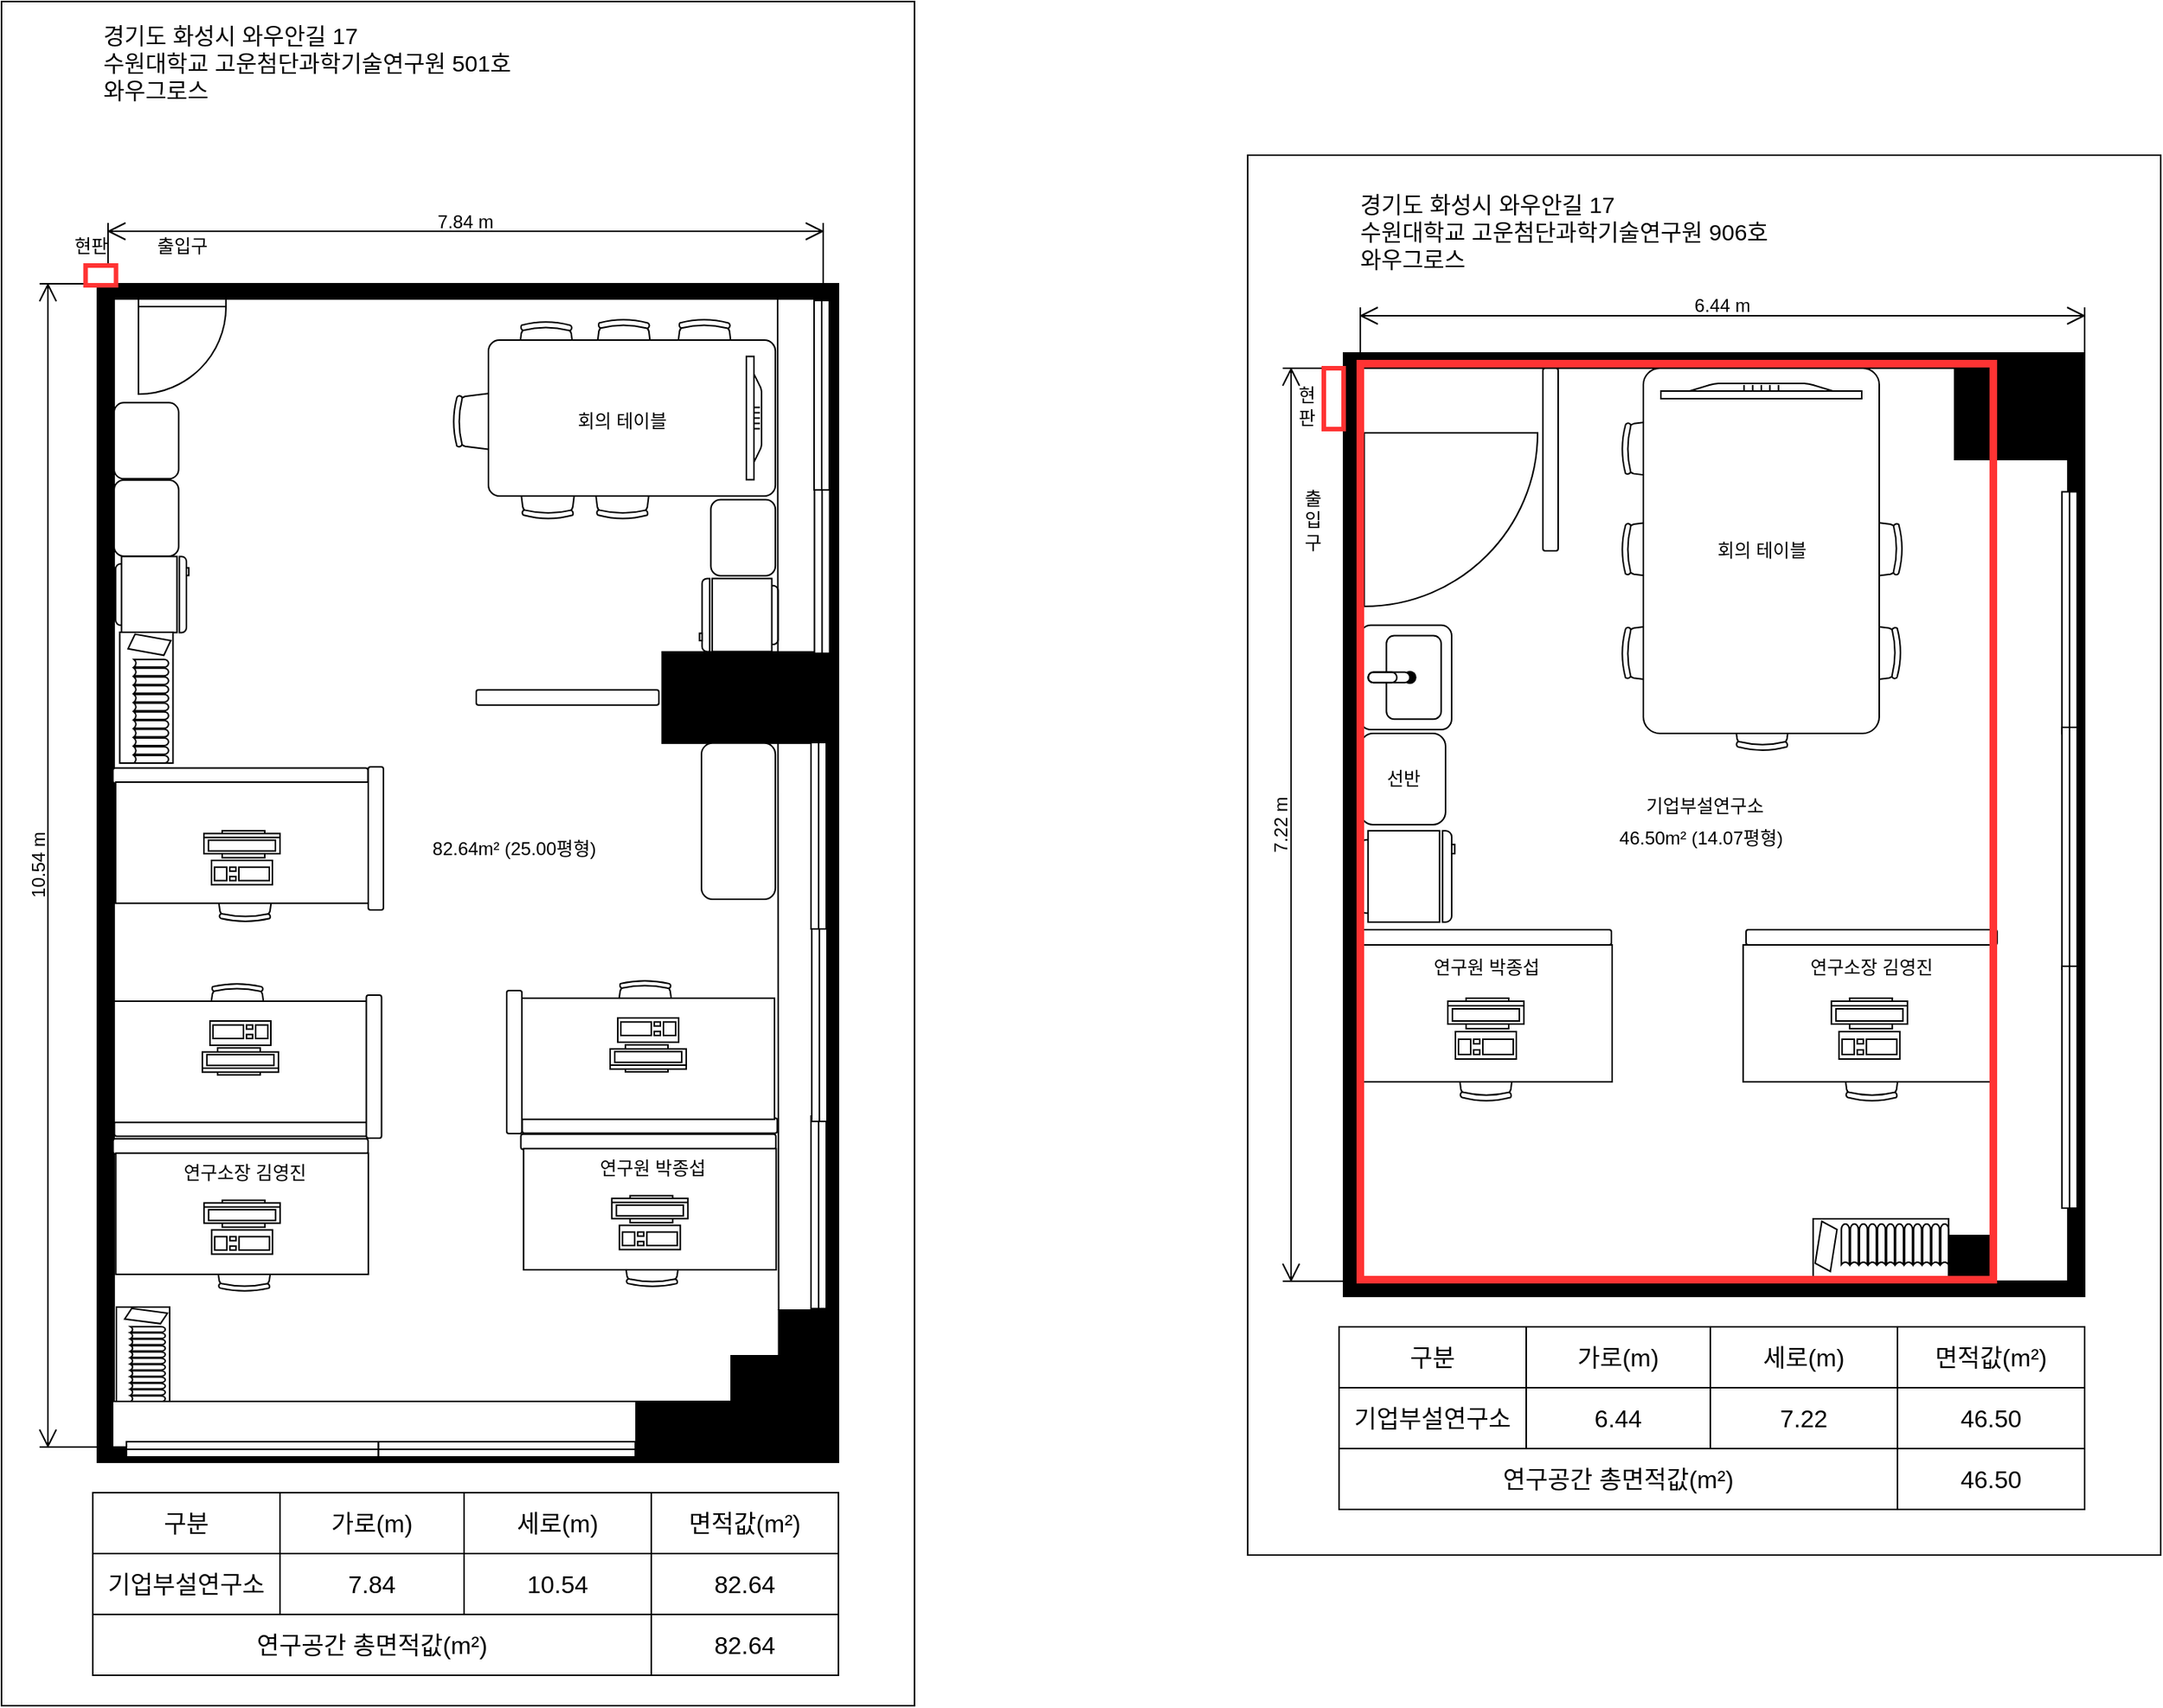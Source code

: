 <mxfile version="27.0.6">
  <diagram name="페이지-1" id="4BUIDIx8d9sEfzmnJ7_j">
    <mxGraphModel dx="2951" dy="1576" grid="1" gridSize="10" guides="1" tooltips="1" connect="1" arrows="1" fold="1" page="1" pageScale="1" pageWidth="827" pageHeight="1169" math="0" shadow="0">
      <root>
        <mxCell id="0" />
        <mxCell id="1" parent="0" />
        <mxCell id="GokVtEVXc2Kow6-o6ZsD-1" value="" style="rounded=0;whiteSpace=wrap;html=1;" parent="1" vertex="1">
          <mxGeometry x="112" y="24" width="600" height="1120" as="geometry" />
        </mxCell>
        <mxCell id="GokVtEVXc2Kow6-o6ZsD-2" value="" style="rounded=0;whiteSpace=wrap;html=1;imageWidth=24;imageHeight=465;" parent="1" vertex="1">
          <mxGeometry x="186" y="219.5" width="465" height="724.5" as="geometry" />
        </mxCell>
        <mxCell id="GokVtEVXc2Kow6-o6ZsD-3" value="" style="rounded=0;whiteSpace=wrap;html=1;labelBackgroundColor=#000000;fillColor=#000000;" parent="1" vertex="1">
          <mxGeometry x="546.17" y="451.43" width="105.83" height="60" as="geometry" />
        </mxCell>
        <mxCell id="GokVtEVXc2Kow6-o6ZsD-4" value="" style="rounded=0;whiteSpace=wrap;html=1;labelBackgroundColor=#000000;fillColor=#000000;" parent="1" vertex="1">
          <mxGeometry x="621" y="944" width="31" height="30" as="geometry" />
        </mxCell>
        <mxCell id="GokVtEVXc2Kow6-o6ZsD-5" value="" style="endArrow=none;html=1;rounded=0;entryX=0.918;entryY=0.006;entryDx=0;entryDy=0;exitX=0;exitY=0;exitDx=0;exitDy=0;entryPerimeter=0;" parent="1" source="GokVtEVXc2Kow6-o6ZsD-79" target="GokVtEVXc2Kow6-o6ZsD-11" edge="1">
          <mxGeometry width="50" height="50" relative="1" as="geometry">
            <mxPoint x="622" y="972.21" as="sourcePoint" />
            <mxPoint x="622" y="372.21" as="targetPoint" />
            <Array as="points">
              <mxPoint x="622.4" y="672.21" />
            </Array>
          </mxGeometry>
        </mxCell>
        <mxCell id="GokVtEVXc2Kow6-o6ZsD-6" value="" style="rounded=1;whiteSpace=wrap;html=1;" parent="1" vertex="1">
          <mxGeometry x="578.17" y="351.35" width="42.4" height="50" as="geometry" />
        </mxCell>
        <mxCell id="GokVtEVXc2Kow6-o6ZsD-7" value="" style="rounded=1;whiteSpace=wrap;html=1;rotation=90;" parent="1" vertex="1">
          <mxGeometry x="479" y="421.43" width="10" height="120" as="geometry" />
        </mxCell>
        <mxCell id="GokVtEVXc2Kow6-o6ZsD-8" value="&lt;div style=&quot;text-align: center;&quot;&gt;&lt;span style=&quot;background-color: transparent; color: light-dark(rgb(0, 0, 0), rgb(255, 255, 255)); text-align: start;&quot;&gt;&lt;font style=&quot;color: rgb(0, 0, 0);&quot;&gt;82.64&lt;font face=&quot;Arial, sans-serif&quot;&gt;m²&lt;/font&gt;&lt;/font&gt;&lt;/span&gt;&lt;span style=&quot;background-color: transparent; color: light-dark(rgb(0, 0, 0), rgb(255, 255, 255));&quot;&gt;&amp;nbsp;(25.00평형)&lt;/span&gt;&lt;/div&gt;" style="text;html=1;align=center;verticalAlign=middle;whiteSpace=wrap;rounded=0;" parent="1" vertex="1">
          <mxGeometry x="389" y="563.86" width="120" height="35" as="geometry" />
        </mxCell>
        <mxCell id="GokVtEVXc2Kow6-o6ZsD-9" value="경기도 화성시 와우안길 17&lt;div&gt;수원대학교 고운첨단과학기술연구원 501&lt;span style=&quot;background-color: transparent; color: light-dark(rgb(0, 0, 0), rgb(255, 255, 255));&quot;&gt;호&lt;/span&gt;&lt;/div&gt;&lt;div&gt;와우그로스&lt;/div&gt;" style="text;html=1;align=left;verticalAlign=middle;whiteSpace=wrap;rounded=0;fontSize=15;" parent="1" vertex="1">
          <mxGeometry x="177" y="34" width="470" height="60" as="geometry" />
        </mxCell>
        <mxCell id="GokVtEVXc2Kow6-o6ZsD-10" value="" style="verticalLabelPosition=bottom;html=1;verticalAlign=top;align=center;shape=mxgraph.floorplan.doorRight;aspect=fixed;rotation=0;flipH=1;" parent="1" vertex="1">
          <mxGeometry x="202" y="219.5" width="57.53" height="61.13" as="geometry" />
        </mxCell>
        <mxCell id="GokVtEVXc2Kow6-o6ZsD-11" value="" style="verticalLabelPosition=bottom;html=1;verticalAlign=top;align=center;shape=mxgraph.floorplan.room;fillColor=strokeColor;" parent="1" vertex="1">
          <mxGeometry x="175" y="209.5" width="487" height="774.5" as="geometry" />
        </mxCell>
        <mxCell id="GokVtEVXc2Kow6-o6ZsD-12" value="" style="verticalLabelPosition=bottom;html=1;verticalAlign=top;align=center;shape=mxgraph.floorplan.refrigerator;rotation=-90;" parent="1" vertex="1">
          <mxGeometry x="186" y="389.64" width="50" height="48.13" as="geometry" />
        </mxCell>
        <mxCell id="GokVtEVXc2Kow6-o6ZsD-13" value="10.54 m" style="shape=dimension;direction=south;whiteSpace=wrap;html=1;align=center;points=[];verticalAlign=top;labelBackgroundColor=none;horizontal=0;spacingTop=-15;" parent="1" vertex="1">
          <mxGeometry x="137" y="209.5" width="40" height="764.5" as="geometry" />
        </mxCell>
        <mxCell id="GokVtEVXc2Kow6-o6ZsD-14" value="7.84 m" style="shape=dimension;direction=west;whiteSpace=wrap;html=1;align=center;points=[];verticalAlign=top;spacingTop=-15;labelBackgroundColor=none;" parent="1" vertex="1">
          <mxGeometry x="182" y="169.5" width="470" height="40" as="geometry" />
        </mxCell>
        <mxCell id="GokVtEVXc2Kow6-o6ZsD-15" value="" style="verticalLabelPosition=bottom;html=1;verticalAlign=top;align=center;shape=mxgraph.floorplan.window;rotation=-180;" parent="1" vertex="1">
          <mxGeometry x="194.11" y="963" width="165.63" height="25" as="geometry" />
        </mxCell>
        <mxCell id="GokVtEVXc2Kow6-o6ZsD-16" value="" style="rounded=0;whiteSpace=wrap;html=1;strokeColor=#FF3333;strokeWidth=3;rotation=90;" parent="1" vertex="1">
          <mxGeometry x="170.75" y="194" width="13" height="20" as="geometry" />
        </mxCell>
        <mxCell id="GokVtEVXc2Kow6-o6ZsD-17" value="현&lt;span style=&quot;background-color: transparent; color: light-dark(rgb(0, 0, 0), rgb(255, 255, 255));&quot;&gt;판&lt;/span&gt;" style="text;html=1;align=center;verticalAlign=middle;whiteSpace=wrap;rounded=0;" parent="1" vertex="1">
          <mxGeometry x="148.5" y="169.5" width="43.5" height="30" as="geometry" />
        </mxCell>
        <mxCell id="GokVtEVXc2Kow6-o6ZsD-18" value="출&lt;span style=&quot;background-color: transparent; color: light-dark(rgb(0, 0, 0), rgb(255, 255, 255));&quot;&gt;입&lt;/span&gt;&lt;span style=&quot;background-color: transparent; color: light-dark(rgb(0, 0, 0), rgb(255, 255, 255));&quot;&gt;구&lt;/span&gt;" style="text;html=1;align=center;verticalAlign=middle;whiteSpace=wrap;rounded=0;" parent="1" vertex="1">
          <mxGeometry x="205.76" y="169.5" width="50" height="30" as="geometry" />
        </mxCell>
        <mxCell id="GokVtEVXc2Kow6-o6ZsD-19" value="" style="shape=table;startSize=0;container=1;collapsible=0;childLayout=tableLayout;fontSize=16;" parent="1" vertex="1">
          <mxGeometry x="172" y="1004" width="490" height="120" as="geometry" />
        </mxCell>
        <mxCell id="GokVtEVXc2Kow6-o6ZsD-20" value="" style="shape=tableRow;horizontal=0;startSize=0;swimlaneHead=0;swimlaneBody=0;strokeColor=inherit;top=0;left=0;bottom=0;right=0;collapsible=0;dropTarget=0;fillColor=none;points=[[0,0.5],[1,0.5]];portConstraint=eastwest;fontSize=16;" parent="GokVtEVXc2Kow6-o6ZsD-19" vertex="1">
          <mxGeometry width="490" height="40" as="geometry" />
        </mxCell>
        <mxCell id="GokVtEVXc2Kow6-o6ZsD-21" value="구분" style="shape=partialRectangle;html=1;whiteSpace=wrap;connectable=0;strokeColor=inherit;overflow=hidden;fillColor=none;top=0;left=0;bottom=0;right=0;pointerEvents=1;fontSize=16;" parent="GokVtEVXc2Kow6-o6ZsD-20" vertex="1">
          <mxGeometry width="123" height="40" as="geometry">
            <mxRectangle width="123" height="40" as="alternateBounds" />
          </mxGeometry>
        </mxCell>
        <mxCell id="GokVtEVXc2Kow6-o6ZsD-22" value="가로(m)" style="shape=partialRectangle;html=1;whiteSpace=wrap;connectable=0;strokeColor=inherit;overflow=hidden;fillColor=none;top=0;left=0;bottom=0;right=0;pointerEvents=1;fontSize=16;" parent="GokVtEVXc2Kow6-o6ZsD-20" vertex="1">
          <mxGeometry x="123" width="121" height="40" as="geometry">
            <mxRectangle width="121" height="40" as="alternateBounds" />
          </mxGeometry>
        </mxCell>
        <mxCell id="GokVtEVXc2Kow6-o6ZsD-23" value="세로(m)" style="shape=partialRectangle;html=1;whiteSpace=wrap;connectable=0;strokeColor=inherit;overflow=hidden;fillColor=none;top=0;left=0;bottom=0;right=0;pointerEvents=1;fontSize=16;" parent="GokVtEVXc2Kow6-o6ZsD-20" vertex="1">
          <mxGeometry x="244" width="123" height="40" as="geometry">
            <mxRectangle width="123" height="40" as="alternateBounds" />
          </mxGeometry>
        </mxCell>
        <mxCell id="GokVtEVXc2Kow6-o6ZsD-24" value="면적값(&lt;span style=&quot;font-family: Arial, sans-serif; text-align: start;&quot;&gt;m²)&lt;/span&gt;" style="shape=partialRectangle;html=1;whiteSpace=wrap;connectable=0;strokeColor=inherit;overflow=hidden;fillColor=none;top=0;left=0;bottom=0;right=0;pointerEvents=1;fontSize=16;" parent="GokVtEVXc2Kow6-o6ZsD-20" vertex="1">
          <mxGeometry x="367" width="123" height="40" as="geometry">
            <mxRectangle width="123" height="40" as="alternateBounds" />
          </mxGeometry>
        </mxCell>
        <mxCell id="GokVtEVXc2Kow6-o6ZsD-25" value="" style="shape=tableRow;horizontal=0;startSize=0;swimlaneHead=0;swimlaneBody=0;strokeColor=inherit;top=0;left=0;bottom=0;right=0;collapsible=0;dropTarget=0;fillColor=none;points=[[0,0.5],[1,0.5]];portConstraint=eastwest;fontSize=16;" parent="GokVtEVXc2Kow6-o6ZsD-19" vertex="1">
          <mxGeometry y="40" width="490" height="40" as="geometry" />
        </mxCell>
        <mxCell id="GokVtEVXc2Kow6-o6ZsD-26" value="기업부설연구소" style="shape=partialRectangle;html=1;whiteSpace=wrap;connectable=0;strokeColor=inherit;overflow=hidden;fillColor=none;top=0;left=0;bottom=0;right=0;pointerEvents=1;fontSize=16;" parent="GokVtEVXc2Kow6-o6ZsD-25" vertex="1">
          <mxGeometry width="123" height="40" as="geometry">
            <mxRectangle width="123" height="40" as="alternateBounds" />
          </mxGeometry>
        </mxCell>
        <mxCell id="GokVtEVXc2Kow6-o6ZsD-27" value="7.84" style="shape=partialRectangle;html=1;whiteSpace=wrap;connectable=0;strokeColor=inherit;overflow=hidden;fillColor=none;top=0;left=0;bottom=0;right=0;pointerEvents=1;fontSize=16;" parent="GokVtEVXc2Kow6-o6ZsD-25" vertex="1">
          <mxGeometry x="123" width="121" height="40" as="geometry">
            <mxRectangle width="121" height="40" as="alternateBounds" />
          </mxGeometry>
        </mxCell>
        <mxCell id="GokVtEVXc2Kow6-o6ZsD-28" value="10.54" style="shape=partialRectangle;html=1;whiteSpace=wrap;connectable=0;strokeColor=inherit;overflow=hidden;fillColor=none;top=0;left=0;bottom=0;right=0;pointerEvents=1;fontSize=16;" parent="GokVtEVXc2Kow6-o6ZsD-25" vertex="1">
          <mxGeometry x="244" width="123" height="40" as="geometry">
            <mxRectangle width="123" height="40" as="alternateBounds" />
          </mxGeometry>
        </mxCell>
        <mxCell id="GokVtEVXc2Kow6-o6ZsD-29" value="82.64" style="shape=partialRectangle;html=1;whiteSpace=wrap;connectable=0;strokeColor=inherit;overflow=hidden;fillColor=none;top=0;left=0;bottom=0;right=0;pointerEvents=1;fontSize=16;" parent="GokVtEVXc2Kow6-o6ZsD-25" vertex="1">
          <mxGeometry x="367" width="123" height="40" as="geometry">
            <mxRectangle width="123" height="40" as="alternateBounds" />
          </mxGeometry>
        </mxCell>
        <mxCell id="GokVtEVXc2Kow6-o6ZsD-30" value="" style="shape=tableRow;horizontal=0;startSize=0;swimlaneHead=0;swimlaneBody=0;strokeColor=inherit;top=0;left=0;bottom=0;right=0;collapsible=0;dropTarget=0;fillColor=none;points=[[0,0.5],[1,0.5]];portConstraint=eastwest;fontSize=16;" parent="GokVtEVXc2Kow6-o6ZsD-19" vertex="1">
          <mxGeometry y="80" width="490" height="40" as="geometry" />
        </mxCell>
        <mxCell id="GokVtEVXc2Kow6-o6ZsD-31" value="&lt;font&gt;연구공간 총면적값(&lt;span style=&quot;font-family: Arial, sans-serif; text-align: start;&quot;&gt;m²)&lt;/span&gt;&lt;/font&gt;" style="shape=partialRectangle;html=1;whiteSpace=wrap;connectable=0;strokeColor=inherit;overflow=hidden;fillColor=none;top=0;left=0;bottom=0;right=0;pointerEvents=1;fontSize=16;rowspan=1;colspan=3;" parent="GokVtEVXc2Kow6-o6ZsD-30" vertex="1">
          <mxGeometry width="367" height="40" as="geometry">
            <mxRectangle width="123" height="40" as="alternateBounds" />
          </mxGeometry>
        </mxCell>
        <mxCell id="GokVtEVXc2Kow6-o6ZsD-32" value="" style="shape=partialRectangle;html=1;whiteSpace=wrap;connectable=0;strokeColor=inherit;overflow=hidden;fillColor=none;top=0;left=0;bottom=0;right=0;pointerEvents=1;fontSize=16;" parent="GokVtEVXc2Kow6-o6ZsD-30" vertex="1" visible="0">
          <mxGeometry x="123" width="121" height="40" as="geometry">
            <mxRectangle width="121" height="40" as="alternateBounds" />
          </mxGeometry>
        </mxCell>
        <mxCell id="GokVtEVXc2Kow6-o6ZsD-33" value="" style="shape=partialRectangle;html=1;whiteSpace=wrap;connectable=0;strokeColor=inherit;overflow=hidden;fillColor=none;top=0;left=0;bottom=0;right=0;pointerEvents=1;fontSize=16;" parent="GokVtEVXc2Kow6-o6ZsD-30" vertex="1" visible="0">
          <mxGeometry x="244" width="123" height="40" as="geometry">
            <mxRectangle width="123" height="40" as="alternateBounds" />
          </mxGeometry>
        </mxCell>
        <mxCell id="GokVtEVXc2Kow6-o6ZsD-34" value="82.64" style="shape=partialRectangle;html=1;whiteSpace=wrap;connectable=0;strokeColor=inherit;overflow=hidden;fillColor=none;top=0;left=0;bottom=0;right=0;pointerEvents=1;fontSize=16;" parent="GokVtEVXc2Kow6-o6ZsD-30" vertex="1">
          <mxGeometry x="367" width="123" height="40" as="geometry">
            <mxRectangle width="123" height="40" as="alternateBounds" />
          </mxGeometry>
        </mxCell>
        <mxCell id="GokVtEVXc2Kow6-o6ZsD-35" value="" style="group" parent="1" vertex="1" connectable="0">
          <mxGeometry x="187.01" y="772" width="167.75" height="100" as="geometry" />
        </mxCell>
        <mxCell id="GokVtEVXc2Kow6-o6ZsD-36" value="" style="rounded=1;whiteSpace=wrap;html=1;rotation=90;" parent="GokVtEVXc2Kow6-o6ZsD-35" vertex="1">
          <mxGeometry x="77.09" y="-79.37" width="10" height="167.58" as="geometry" />
        </mxCell>
        <mxCell id="GokVtEVXc2Kow6-o6ZsD-37" value="" style="verticalLabelPosition=bottom;html=1;verticalAlign=top;align=center;shape=mxgraph.floorplan.office_chair;shadow=0;rotation=-180;" parent="GokVtEVXc2Kow6-o6ZsD-35" vertex="1">
          <mxGeometry x="64.505" y="61.945" width="40" height="38.055" as="geometry" />
        </mxCell>
        <mxCell id="GokVtEVXc2Kow6-o6ZsD-38" value="" style="shape=rect;shadow=0;html=1;" parent="GokVtEVXc2Kow6-o6ZsD-35" vertex="1">
          <mxGeometry x="0.105" y="8.846" width="166" height="79.65" as="geometry" />
        </mxCell>
        <mxCell id="GokVtEVXc2Kow6-o6ZsD-39" value="" style="verticalLabelPosition=bottom;html=1;verticalAlign=top;align=center;shape=mxgraph.floorplan.workstation;shadow=0;flipV=1;rotation=-180;" parent="GokVtEVXc2Kow6-o6ZsD-35" vertex="1">
          <mxGeometry x="58.105" y="39.82" width="50" height="35.4" as="geometry" />
        </mxCell>
        <mxCell id="GokVtEVXc2Kow6-o6ZsD-40" value="연구소장 김영진" style="text;html=1;align=center;verticalAlign=middle;whiteSpace=wrap;rounded=0;" parent="GokVtEVXc2Kow6-o6ZsD-35" vertex="1">
          <mxGeometry x="39.505" y="8.846" width="90" height="26.55" as="geometry" />
        </mxCell>
        <mxCell id="GokVtEVXc2Kow6-o6ZsD-41" value="" style="verticalLabelPosition=bottom;html=1;verticalAlign=top;align=center;shape=mxgraph.floorplan.office_chair;rotation=0;" parent="1" vertex="1">
          <mxGeometry x="554" y="232.5" width="40" height="43" as="geometry" />
        </mxCell>
        <mxCell id="GokVtEVXc2Kow6-o6ZsD-42" value="" style="verticalLabelPosition=bottom;html=1;verticalAlign=top;align=center;shape=mxgraph.floorplan.office_chair;rotation=0;" parent="1" vertex="1">
          <mxGeometry x="501" y="232.5" width="40" height="43" as="geometry" />
        </mxCell>
        <mxCell id="GokVtEVXc2Kow6-o6ZsD-43" value="" style="verticalLabelPosition=bottom;html=1;verticalAlign=top;align=center;shape=mxgraph.floorplan.office_chair;rotation=0;" parent="1" vertex="1">
          <mxGeometry x="450" y="234" width="40" height="43" as="geometry" />
        </mxCell>
        <mxCell id="GokVtEVXc2Kow6-o6ZsD-44" value="" style="verticalLabelPosition=bottom;html=1;verticalAlign=top;align=center;shape=mxgraph.floorplan.office_chair;rotation=-90;" parent="1" vertex="1">
          <mxGeometry x="410" y="278.43" width="40" height="43" as="geometry" />
        </mxCell>
        <mxCell id="GokVtEVXc2Kow6-o6ZsD-45" value="" style="verticalLabelPosition=bottom;html=1;verticalAlign=top;align=center;shape=mxgraph.floorplan.office_chair;rotation=-180;" parent="1" vertex="1">
          <mxGeometry x="451" y="321.43" width="40" height="43" as="geometry" />
        </mxCell>
        <mxCell id="GokVtEVXc2Kow6-o6ZsD-46" value="" style="verticalLabelPosition=bottom;html=1;verticalAlign=top;align=center;shape=mxgraph.floorplan.office_chair;rotation=-180;" parent="1" vertex="1">
          <mxGeometry x="500" y="321.43" width="40" height="43" as="geometry" />
        </mxCell>
        <mxCell id="GokVtEVXc2Kow6-o6ZsD-47" value="" style="rounded=1;whiteSpace=wrap;html=1;arcSize=7;direction=south;" parent="1" vertex="1">
          <mxGeometry x="432" y="246.5" width="188.57" height="102.5" as="geometry" />
        </mxCell>
        <mxCell id="GokVtEVXc2Kow6-o6ZsD-48" value="" style="verticalLabelPosition=bottom;html=1;verticalAlign=top;align=center;shape=mxgraph.floorplan.flat_tv;rotation=90;" parent="1" vertex="1">
          <mxGeometry x="566" y="292.75" width="81" height="10" as="geometry" />
        </mxCell>
        <mxCell id="GokVtEVXc2Kow6-o6ZsD-49" value="회의 테이블" style="text;html=1;align=center;verticalAlign=middle;whiteSpace=wrap;rounded=0;" parent="1" vertex="1">
          <mxGeometry x="480.02" y="285.68" width="79.97" height="28.5" as="geometry" />
        </mxCell>
        <mxCell id="GokVtEVXc2Kow6-o6ZsD-50" value="" style="verticalLabelPosition=bottom;html=1;verticalAlign=top;align=center;shape=mxgraph.floorplan.refrigerator;rotation=-90;flipH=1;flipV=1;" parent="1" vertex="1">
          <mxGeometry x="572.58" y="401.35" width="47.99" height="51.71" as="geometry" />
        </mxCell>
        <mxCell id="GokVtEVXc2Kow6-o6ZsD-51" value="" style="rounded=1;whiteSpace=wrap;html=1;" parent="1" vertex="1">
          <mxGeometry x="186.0" y="287.68" width="42.4" height="50" as="geometry" />
        </mxCell>
        <mxCell id="GokVtEVXc2Kow6-o6ZsD-52" value="" style="rounded=1;whiteSpace=wrap;html=1;" parent="1" vertex="1">
          <mxGeometry x="186.0" y="338.5" width="42.4" height="50" as="geometry" />
        </mxCell>
        <mxCell id="GokVtEVXc2Kow6-o6ZsD-53" value="" style="group" parent="1" vertex="1" connectable="0">
          <mxGeometry x="455" y="769" width="167.75" height="100" as="geometry" />
        </mxCell>
        <mxCell id="GokVtEVXc2Kow6-o6ZsD-54" value="" style="rounded=1;whiteSpace=wrap;html=1;rotation=90;" parent="GokVtEVXc2Kow6-o6ZsD-53" vertex="1">
          <mxGeometry x="77.09" y="-79.37" width="10" height="167.58" as="geometry" />
        </mxCell>
        <mxCell id="GokVtEVXc2Kow6-o6ZsD-55" value="" style="verticalLabelPosition=bottom;html=1;verticalAlign=top;align=center;shape=mxgraph.floorplan.office_chair;shadow=0;rotation=-180;" parent="GokVtEVXc2Kow6-o6ZsD-53" vertex="1">
          <mxGeometry x="64.505" y="61.945" width="40" height="38.055" as="geometry" />
        </mxCell>
        <mxCell id="GokVtEVXc2Kow6-o6ZsD-56" value="" style="shape=rect;shadow=0;html=1;" parent="GokVtEVXc2Kow6-o6ZsD-53" vertex="1">
          <mxGeometry x="0.105" y="8.846" width="166" height="79.65" as="geometry" />
        </mxCell>
        <mxCell id="GokVtEVXc2Kow6-o6ZsD-57" value="" style="verticalLabelPosition=bottom;html=1;verticalAlign=top;align=center;shape=mxgraph.floorplan.workstation;shadow=0;flipV=1;rotation=-180;" parent="GokVtEVXc2Kow6-o6ZsD-53" vertex="1">
          <mxGeometry x="58.105" y="39.82" width="50" height="35.4" as="geometry" />
        </mxCell>
        <mxCell id="GokVtEVXc2Kow6-o6ZsD-58" value="연구원 박종섭" style="text;html=1;align=center;verticalAlign=middle;whiteSpace=wrap;rounded=0;" parent="GokVtEVXc2Kow6-o6ZsD-53" vertex="1">
          <mxGeometry x="39.505" y="8.846" width="90" height="26.55" as="geometry" />
        </mxCell>
        <mxCell id="GokVtEVXc2Kow6-o6ZsD-59" value="" style="group;rotation=-180;" parent="1" vertex="1" connectable="0">
          <mxGeometry x="184" y="669" width="167.75" height="100" as="geometry" />
        </mxCell>
        <mxCell id="GokVtEVXc2Kow6-o6ZsD-60" value="&lt;span style=&quot;color: rgba(0, 0, 0, 0); font-family: monospace; font-size: 0px; text-align: start; text-wrap-mode: nowrap;&quot;&gt;%3CmxGraphModel%3E%3Croot%3E%3CmxCell%20id%3D%220%22%2F%3E%3CmxCell%20id%3D%221%22%20parent%3D%220%22%2F%3E%3CmxCell%20id%3D%222%22%20value%3D%22%22%20style%3D%22verticalLabelPosition%3Dbottom%3Bhtml%3D1%3BverticalAlign%3Dtop%3Balign%3Dcenter%3Bshape%3Dmxgraph.floorplan.window%3Brotation%3D90%3B%22%20vertex%3D%221%22%20parent%3D%221%22%3E%3CmxGeometry%20x%3D%221493%22%20y%3D%22680%22%20width%3D%22127%22%20height%3D%2225%22%20as%3D%22geometry%22%2F%3E%3C%2FmxCell%3E%3C%2Froot%3E%3C%2FmxGraphModel%3E&lt;/span&gt;&lt;span style=&quot;color: rgba(0, 0, 0, 0); font-family: monospace; font-size: 0px; text-align: start; text-wrap-mode: nowrap;&quot;&gt;%3CmxGraphModel%3E%3Croot%3E%3CmxCell%20id%3D%220%22%2F%3E%3CmxCell%20id%3D%221%22%20parent%3D%220%22%2F%3E%3CmxCell%20id%3D%222%22%20value%3D%22%22%20style%3D%22verticalLabelPosition%3Dbottom%3Bhtml%3D1%3BverticalAlign%3Dtop%3Balign%3Dcenter%3Bshape%3Dmxgraph.floorplan.window%3Brotation%3D90%3B%22%20vertex%3D%221%22%20parent%3D%221%22%3E%3CmxGeometry%20x%3D%221493%22%20y%3D%22680%22%20width%3D%22127%22%20height%3D%2225%22%20as%3D%22geometry%22%2F%3E%3C%2FmxCell%3E%3C%2Froot%3E%3C%2FmxGraphModel%3E&lt;/span&gt;" style="rounded=1;whiteSpace=wrap;html=1;rotation=-90;" parent="GokVtEVXc2Kow6-o6ZsD-59" vertex="1">
          <mxGeometry x="81" y="12" width="10" height="167.58" as="geometry" />
        </mxCell>
        <mxCell id="GokVtEVXc2Kow6-o6ZsD-61" value="" style="verticalLabelPosition=bottom;html=1;verticalAlign=top;align=center;shape=mxgraph.floorplan.office_chair;shadow=0;rotation=-360;" parent="GokVtEVXc2Kow6-o6ZsD-59" vertex="1">
          <mxGeometry x="63" width="40" height="38.055" as="geometry" />
        </mxCell>
        <mxCell id="GokVtEVXc2Kow6-o6ZsD-62" value="" style="shape=rect;shadow=0;html=1;rotation=-180;" parent="GokVtEVXc2Kow6-o6ZsD-59" vertex="1">
          <mxGeometry x="2" y="12" width="166" height="79.65" as="geometry" />
        </mxCell>
        <mxCell id="GokVtEVXc2Kow6-o6ZsD-63" value="" style="verticalLabelPosition=bottom;html=1;verticalAlign=top;align=center;shape=mxgraph.floorplan.workstation;shadow=0;flipV=1;rotation=-360;" parent="GokVtEVXc2Kow6-o6ZsD-59" vertex="1">
          <mxGeometry x="60" y="25" width="50" height="35.4" as="geometry" />
        </mxCell>
        <mxCell id="GokVtEVXc2Kow6-o6ZsD-64" value="" style="group;rotation=-180;" parent="1" vertex="1" connectable="0">
          <mxGeometry x="452" y="667" width="167.75" height="100" as="geometry" />
        </mxCell>
        <mxCell id="GokVtEVXc2Kow6-o6ZsD-65" value="" style="rounded=1;whiteSpace=wrap;html=1;rotation=-90;" parent="GokVtEVXc2Kow6-o6ZsD-64" vertex="1">
          <mxGeometry x="81" y="12" width="10" height="167.58" as="geometry" />
        </mxCell>
        <mxCell id="GokVtEVXc2Kow6-o6ZsD-66" value="" style="verticalLabelPosition=bottom;html=1;verticalAlign=top;align=center;shape=mxgraph.floorplan.office_chair;shadow=0;rotation=-360;" parent="GokVtEVXc2Kow6-o6ZsD-64" vertex="1">
          <mxGeometry x="63" width="40" height="38.055" as="geometry" />
        </mxCell>
        <mxCell id="GokVtEVXc2Kow6-o6ZsD-67" value="" style="shape=rect;shadow=0;html=1;rotation=-180;" parent="GokVtEVXc2Kow6-o6ZsD-64" vertex="1">
          <mxGeometry x="2" y="12" width="166" height="79.65" as="geometry" />
        </mxCell>
        <mxCell id="GokVtEVXc2Kow6-o6ZsD-68" value="" style="verticalLabelPosition=bottom;html=1;verticalAlign=top;align=center;shape=mxgraph.floorplan.workstation;shadow=0;flipV=1;rotation=-360;" parent="GokVtEVXc2Kow6-o6ZsD-64" vertex="1">
          <mxGeometry x="60" y="25" width="50" height="35.4" as="geometry" />
        </mxCell>
        <mxCell id="GokVtEVXc2Kow6-o6ZsD-69" value="" style="group;rotation=0;" parent="1" vertex="1" connectable="0">
          <mxGeometry x="187" y="529" width="176" height="100" as="geometry" />
        </mxCell>
        <mxCell id="GokVtEVXc2Kow6-o6ZsD-70" value="" style="rounded=1;whiteSpace=wrap;html=1;rotation=90;" parent="GokVtEVXc2Kow6-o6ZsD-69" vertex="1">
          <mxGeometry x="77" y="-80" width="10" height="167.58" as="geometry" />
        </mxCell>
        <mxCell id="GokVtEVXc2Kow6-o6ZsD-71" value="" style="verticalLabelPosition=bottom;html=1;verticalAlign=top;align=center;shape=mxgraph.floorplan.office_chair;shadow=0;rotation=-180;" parent="GokVtEVXc2Kow6-o6ZsD-69" vertex="1">
          <mxGeometry x="65" y="62" width="40" height="38.055" as="geometry" />
        </mxCell>
        <mxCell id="GokVtEVXc2Kow6-o6ZsD-72" value="" style="shape=rect;shadow=0;html=1;rotation=0;" parent="GokVtEVXc2Kow6-o6ZsD-69" vertex="1">
          <mxGeometry y="8" width="166" height="79.65" as="geometry" />
        </mxCell>
        <mxCell id="GokVtEVXc2Kow6-o6ZsD-73" value="" style="verticalLabelPosition=bottom;html=1;verticalAlign=top;align=center;shape=mxgraph.floorplan.workstation;shadow=0;flipV=1;rotation=-180;" parent="GokVtEVXc2Kow6-o6ZsD-69" vertex="1">
          <mxGeometry x="58" y="40" width="50" height="35.4" as="geometry" />
        </mxCell>
        <mxCell id="GokVtEVXc2Kow6-o6ZsD-74" value="&lt;span style=&quot;color: rgba(0, 0, 0, 0); font-family: monospace; font-size: 0px; text-align: start; text-wrap-mode: nowrap;&quot;&gt;%3CmxGraphModel%3E%3Croot%3E%3CmxCell%20id%3D%220%22%2F%3E%3CmxCell%20id%3D%221%22%20parent%3D%220%22%2F%3E%3CmxCell%20id%3D%222%22%20value%3D%22%22%20style%3D%22verticalLabelPosition%3Dbottom%3Bhtml%3D1%3BverticalAlign%3Dtop%3Balign%3Dcenter%3Bshape%3Dmxgraph.floorplan.window%3Brotation%3D90%3B%22%20vertex%3D%221%22%20parent%3D%221%22%3E%3CmxGeometry%20x%3D%221493%22%20y%3D%22680%22%20width%3D%22127%22%20height%3D%2225%22%20as%3D%22geometry%22%2F%3E%3C%2FmxCell%3E%3C%2Froot%3E%3C%2FmxGraphModel%3E&lt;/span&gt;&lt;span style=&quot;color: rgba(0, 0, 0, 0); font-family: monospace; font-size: 0px; text-align: start; text-wrap-mode: nowrap;&quot;&gt;%3CmxGraphModel%3E%3Croot%3E%3CmxCell%20id%3D%220%22%2F%3E%3CmxCell%20id%3D%221%22%20parent%3D%220%22%2F%3E%3CmxCell%20id%3D%222%22%20value%3D%22%22%20style%3D%22verticalLabelPosition%3Dbottom%3Bhtml%3D1%3BverticalAlign%3Dtop%3Balign%3Dcenter%3Bshape%3Dmxgraph.floorplan.window%3Brotation%3D90%3B%22%20vertex%3D%221%22%20parent%3D%221%22%3E%3CmxGeometry%20x%3D%221493%22%20y%3D%22680%22%20width%3D%22127%22%20height%3D%2225%22%20as%3D%22geometry%22%2F%3E%3C%2FmxCell%3E%3C%2Froot%3E%3C%2FmxGraphModel%3E&lt;/span&gt;" style="rounded=1;whiteSpace=wrap;html=1;rotation=0;" parent="GokVtEVXc2Kow6-o6ZsD-69" vertex="1">
          <mxGeometry x="166" y="-2" width="10" height="94" as="geometry" />
        </mxCell>
        <mxCell id="GokVtEVXc2Kow6-o6ZsD-75" value="" style="rounded=0;whiteSpace=wrap;html=1;labelBackgroundColor=#000000;fillColor=#000000;" parent="1" vertex="1">
          <mxGeometry x="590" y="944" width="31" height="30" as="geometry" />
        </mxCell>
        <mxCell id="GokVtEVXc2Kow6-o6ZsD-76" value="" style="rounded=0;whiteSpace=wrap;html=1;labelBackgroundColor=#000000;fillColor=#000000;" parent="1" vertex="1">
          <mxGeometry x="558.5" y="944" width="31" height="30" as="geometry" />
        </mxCell>
        <mxCell id="GokVtEVXc2Kow6-o6ZsD-77" value="" style="rounded=0;whiteSpace=wrap;html=1;labelBackgroundColor=#000000;fillColor=#000000;" parent="1" vertex="1">
          <mxGeometry x="622.75" y="914" width="31" height="30" as="geometry" />
        </mxCell>
        <mxCell id="GokVtEVXc2Kow6-o6ZsD-78" value="" style="rounded=0;whiteSpace=wrap;html=1;labelBackgroundColor=#000000;fillColor=#000000;" parent="1" vertex="1">
          <mxGeometry x="591.5" y="914" width="31" height="30" as="geometry" />
        </mxCell>
        <mxCell id="GokVtEVXc2Kow6-o6ZsD-79" value="" style="rounded=0;whiteSpace=wrap;html=1;labelBackgroundColor=#000000;fillColor=#000000;" parent="1" vertex="1">
          <mxGeometry x="622.75" y="884" width="31" height="30" as="geometry" />
        </mxCell>
        <mxCell id="GokVtEVXc2Kow6-o6ZsD-80" value="" style="rounded=0;whiteSpace=wrap;html=1;labelBackgroundColor=#000000;fillColor=#000000;" parent="1" vertex="1">
          <mxGeometry x="528.99" y="944" width="31" height="30" as="geometry" />
        </mxCell>
        <mxCell id="GokVtEVXc2Kow6-o6ZsD-81" value="" style="rounded=1;whiteSpace=wrap;html=1;direction=south;" parent="1" vertex="1">
          <mxGeometry x="572" y="511.43" width="48.57" height="102.57" as="geometry" />
        </mxCell>
        <mxCell id="GokVtEVXc2Kow6-o6ZsD-82" value="" style="verticalLabelPosition=bottom;html=1;verticalAlign=top;align=center;shape=mxgraph.floorplan.bookcase;rotation=-90;" parent="1" vertex="1">
          <mxGeometry x="164.2" y="464" width="86" height="35" as="geometry" />
        </mxCell>
        <mxCell id="GokVtEVXc2Kow6-o6ZsD-83" value="" style="verticalLabelPosition=bottom;html=1;verticalAlign=top;align=center;shape=mxgraph.floorplan.bookcase;rotation=-90;" parent="1" vertex="1">
          <mxGeometry x="174" y="895.5" width="62" height="35" as="geometry" />
        </mxCell>
        <mxCell id="GokVtEVXc2Kow6-o6ZsD-84" value="" style="verticalLabelPosition=bottom;html=1;verticalAlign=top;align=center;shape=mxgraph.floorplan.window;rotation=-180;" parent="1" vertex="1">
          <mxGeometry x="359.75" y="963" width="168.75" height="25" as="geometry" />
        </mxCell>
        <mxCell id="GokVtEVXc2Kow6-o6ZsD-85" value="" style="verticalLabelPosition=bottom;html=1;verticalAlign=top;align=center;shape=mxgraph.floorplan.window;rotation=90;" parent="1" vertex="1">
          <mxGeometry x="585.75" y="807.25" width="126.5" height="25" as="geometry" />
        </mxCell>
        <mxCell id="GokVtEVXc2Kow6-o6ZsD-86" value="" style="verticalLabelPosition=bottom;html=1;verticalAlign=top;align=center;shape=mxgraph.floorplan.window;rotation=90;" parent="1" vertex="1">
          <mxGeometry x="586" y="684" width="127" height="25" as="geometry" />
        </mxCell>
        <mxCell id="GokVtEVXc2Kow6-o6ZsD-87" value="" style="verticalLabelPosition=bottom;html=1;verticalAlign=top;align=center;shape=mxgraph.floorplan.window;rotation=90;" parent="1" vertex="1">
          <mxGeometry x="587.75" y="559.75" width="122.5" height="25" as="geometry" />
        </mxCell>
        <mxCell id="GokVtEVXc2Kow6-o6ZsD-88" value="" style="verticalLabelPosition=bottom;html=1;verticalAlign=top;align=center;shape=mxgraph.floorplan.window;rotation=90;" parent="1" vertex="1">
          <mxGeometry x="587.75" y="376.35" width="127" height="25" as="geometry" />
        </mxCell>
        <mxCell id="GokVtEVXc2Kow6-o6ZsD-89" value="" style="verticalLabelPosition=bottom;html=1;verticalAlign=top;align=center;shape=mxgraph.floorplan.window;rotation=90;" parent="1" vertex="1">
          <mxGeometry x="588.75" y="270.25" width="124.5" height="25" as="geometry" />
        </mxCell>
        <mxCell id="GokVtEVXc2Kow6-o6ZsD-90" value="&lt;span style=&quot;color: rgba(0, 0, 0, 0); font-family: monospace; font-size: 0px; text-align: start; text-wrap-mode: nowrap;&quot;&gt;%3CmxGraphModel%3E%3Croot%3E%3CmxCell%20id%3D%220%22%2F%3E%3CmxCell%20id%3D%221%22%20parent%3D%220%22%2F%3E%3CmxCell%20id%3D%222%22%20value%3D%22%22%20style%3D%22verticalLabelPosition%3Dbottom%3Bhtml%3D1%3BverticalAlign%3Dtop%3Balign%3Dcenter%3Bshape%3Dmxgraph.floorplan.window%3Brotation%3D90%3B%22%20vertex%3D%221%22%20parent%3D%221%22%3E%3CmxGeometry%20x%3D%221493%22%20y%3D%22680%22%20width%3D%22127%22%20height%3D%2225%22%20as%3D%22geometry%22%2F%3E%3C%2FmxCell%3E%3C%2Froot%3E%3C%2FmxGraphModel%3E&lt;/span&gt;&lt;span style=&quot;color: rgba(0, 0, 0, 0); font-family: monospace; font-size: 0px; text-align: start; text-wrap-mode: nowrap;&quot;&gt;%3CmxGraphModel%3E%3Croot%3E%3CmxCell%20id%3D%220%22%2F%3E%3CmxCell%20id%3D%221%22%20parent%3D%220%22%2F%3E%3CmxCell%20id%3D%222%22%20value%3D%22%22%20style%3D%22verticalLabelPosition%3Dbottom%3Bhtml%3D1%3BverticalAlign%3Dtop%3Balign%3Dcenter%3Bshape%3Dmxgraph.floorplan.window%3Brotation%3D90%3B%22%20vertex%3D%221%22%20parent%3D%221%22%3E%3CmxGeometry%20x%3D%221493%22%20y%3D%22680%22%20width%3D%22127%22%20height%3D%2225%22%20as%3D%22geometry%22%2F%3E%3C%2FmxCell%3E%3C%2Froot%3E%3C%2FmxGraphModel%3E&lt;/span&gt;" style="rounded=1;whiteSpace=wrap;html=1;rotation=0;" parent="1" vertex="1">
          <mxGeometry x="351.75" y="677" width="10" height="94" as="geometry" />
        </mxCell>
        <mxCell id="GokVtEVXc2Kow6-o6ZsD-91" value="&lt;span style=&quot;color: rgba(0, 0, 0, 0); font-family: monospace; font-size: 0px; text-align: start; text-wrap-mode: nowrap;&quot;&gt;%3CmxGraphModel%3E%3Croot%3E%3CmxCell%20id%3D%220%22%2F%3E%3CmxCell%20id%3D%221%22%20parent%3D%220%22%2F%3E%3CmxCell%20id%3D%222%22%20value%3D%22%22%20style%3D%22verticalLabelPosition%3Dbottom%3Bhtml%3D1%3BverticalAlign%3Dtop%3Balign%3Dcenter%3Bshape%3Dmxgraph.floorplan.window%3Brotation%3D90%3B%22%20vertex%3D%221%22%20parent%3D%221%22%3E%3CmxGeometry%20x%3D%221493%22%20y%3D%22680%22%20width%3D%22127%22%20height%3D%2225%22%20as%3D%22geometry%22%2F%3E%3C%2FmxCell%3E%3C%2Froot%3E%3C%2FmxGraphModel%3E&lt;/span&gt;&lt;span style=&quot;color: rgba(0, 0, 0, 0); font-family: monospace; font-size: 0px; text-align: start; text-wrap-mode: nowrap;&quot;&gt;%3CmxGraphModel%3E%3Croot%3E%3CmxCell%20id%3D%220%22%2F%3E%3CmxCell%20id%3D%221%22%20parent%3D%220%22%2F%3E%3CmxCell%20id%3D%222%22%20value%3D%22%22%20style%3D%22verticalLabelPosition%3Dbottom%3Bhtml%3D1%3BverticalAlign%3Dtop%3Balign%3Dcenter%3Bshape%3Dmxgraph.floorplan.window%3Brotation%3D90%3B%22%20vertex%3D%221%22%20parent%3D%221%22%3E%3CmxGeometry%20x%3D%221493%22%20y%3D%22680%22%20width%3D%22127%22%20height%3D%2225%22%20as%3D%22geometry%22%2F%3E%3C%2FmxCell%3E%3C%2Froot%3E%3C%2FmxGraphModel%3E&lt;/span&gt;" style="rounded=1;whiteSpace=wrap;html=1;rotation=0;" parent="1" vertex="1">
          <mxGeometry x="444" y="674" width="10" height="94" as="geometry" />
        </mxCell>
        <mxCell id="CocnZ4c7-BukDBuFTGTN-1" value="" style="rounded=0;whiteSpace=wrap;html=1;" parent="1" vertex="1">
          <mxGeometry x="931" y="125" width="600" height="920" as="geometry" />
        </mxCell>
        <mxCell id="CocnZ4c7-BukDBuFTGTN-2" value="" style="rounded=0;whiteSpace=wrap;html=1;imageWidth=24;imageHeight=465;" parent="1" vertex="1">
          <mxGeometry x="1005" y="265" width="465" height="600" as="geometry" />
        </mxCell>
        <mxCell id="CocnZ4c7-BukDBuFTGTN-3" value="" style="rounded=0;whiteSpace=wrap;html=1;labelBackgroundColor=#000000;fillColor=#000000;" parent="1" vertex="1">
          <mxGeometry x="1395.6" y="265" width="74.4" height="60" as="geometry" />
        </mxCell>
        <mxCell id="CocnZ4c7-BukDBuFTGTN-4" value="" style="rounded=0;whiteSpace=wrap;html=1;labelBackgroundColor=#000000;fillColor=#000000;" parent="1" vertex="1">
          <mxGeometry x="1391.6" y="835" width="31" height="30" as="geometry" />
        </mxCell>
        <mxCell id="CocnZ4c7-BukDBuFTGTN-5" value="" style="endArrow=none;html=1;rounded=0;entryX=0;entryY=0;entryDx=0;entryDy=0;exitX=1;exitY=1;exitDx=0;exitDy=0;" parent="1" edge="1">
          <mxGeometry width="50" height="50" relative="1" as="geometry">
            <mxPoint x="1422.6" y="865.0" as="sourcePoint" />
            <mxPoint x="1422.6" y="265.0" as="targetPoint" />
            <Array as="points">
              <mxPoint x="1423" y="565" />
            </Array>
          </mxGeometry>
        </mxCell>
        <mxCell id="CocnZ4c7-BukDBuFTGTN-6" value="" style="rounded=1;whiteSpace=wrap;html=1;" parent="1" vertex="1">
          <mxGeometry x="1005" y="505" width="56" height="60" as="geometry" />
        </mxCell>
        <mxCell id="CocnZ4c7-BukDBuFTGTN-7" value="" style="rounded=1;whiteSpace=wrap;html=1;" parent="1" vertex="1">
          <mxGeometry x="1125" y="265" width="10" height="120" as="geometry" />
        </mxCell>
        <mxCell id="CocnZ4c7-BukDBuFTGTN-9" value="" style="rounded=1;whiteSpace=wrap;html=1;rotation=90;" parent="1" vertex="1">
          <mxGeometry x="1082.5" y="556.5" width="10" height="165" as="geometry" />
        </mxCell>
        <mxCell id="CocnZ4c7-BukDBuFTGTN-10" value="" style="rounded=1;whiteSpace=wrap;html=1;rotation=90;" parent="1" vertex="1">
          <mxGeometry x="1336" y="556.5" width="10" height="165" as="geometry" />
        </mxCell>
        <mxCell id="CocnZ4c7-BukDBuFTGTN-11" value="46.50&lt;span style=&quot;font-family: Arial, sans-serif; text-align: start;&quot;&gt;&lt;font style=&quot;color: rgb(0, 0, 0);&quot;&gt;m²&lt;/font&gt;&lt;/span&gt;&amp;nbsp;(14.07평형)" style="text;html=1;align=center;verticalAlign=middle;whiteSpace=wrap;rounded=0;" parent="1" vertex="1">
          <mxGeometry x="1169" y="556.5" width="120" height="35" as="geometry" />
        </mxCell>
        <mxCell id="CocnZ4c7-BukDBuFTGTN-12" value="경기도 화성시 와우안길 17&lt;div&gt;수원대학교 고운첨단과학기술연구원 906호&lt;/div&gt;&lt;div&gt;와우그로스&lt;/div&gt;" style="text;html=1;align=left;verticalAlign=middle;whiteSpace=wrap;rounded=0;fontSize=15;" parent="1" vertex="1">
          <mxGeometry x="1002.5" y="145" width="470" height="60" as="geometry" />
        </mxCell>
        <mxCell id="CocnZ4c7-BukDBuFTGTN-13" value="" style="verticalLabelPosition=bottom;html=1;verticalAlign=top;align=center;shape=mxgraph.floorplan.doorRight;aspect=fixed;rotation=-90;" parent="1" vertex="1">
          <mxGeometry x="1006.06" y="303.94" width="114" height="121.13" as="geometry" />
        </mxCell>
        <mxCell id="CocnZ4c7-BukDBuFTGTN-14" value="" style="verticalLabelPosition=bottom;html=1;verticalAlign=top;align=center;shape=mxgraph.floorplan.sink_22;rotation=-90;" parent="1" vertex="1">
          <mxGeometry x="1000.71" y="438.21" width="68.57" height="60" as="geometry" />
        </mxCell>
        <mxCell id="CocnZ4c7-BukDBuFTGTN-15" value="" style="verticalLabelPosition=bottom;html=1;verticalAlign=top;align=center;shape=mxgraph.floorplan.room;fillColor=strokeColor;" parent="1" vertex="1">
          <mxGeometry x="994" y="255" width="487" height="620" as="geometry" />
        </mxCell>
        <mxCell id="CocnZ4c7-BukDBuFTGTN-16" value="" style="verticalLabelPosition=bottom;html=1;verticalAlign=top;align=center;shape=mxgraph.floorplan.office_chair;rotation=-90;" parent="1" vertex="1">
          <mxGeometry x="1178" y="296.37" width="40" height="43" as="geometry" />
        </mxCell>
        <mxCell id="CocnZ4c7-BukDBuFTGTN-17" value="" style="verticalLabelPosition=bottom;html=1;verticalAlign=top;align=center;shape=mxgraph.floorplan.office_chair;rotation=-90;" parent="1" vertex="1">
          <mxGeometry x="1178" y="362.43" width="40" height="43" as="geometry" />
        </mxCell>
        <mxCell id="CocnZ4c7-BukDBuFTGTN-18" value="" style="verticalLabelPosition=bottom;html=1;verticalAlign=top;align=center;shape=mxgraph.floorplan.office_chair;rotation=-90;" parent="1" vertex="1">
          <mxGeometry x="1178" y="430.64" width="40" height="43" as="geometry" />
        </mxCell>
        <mxCell id="CocnZ4c7-BukDBuFTGTN-19" value="" style="verticalLabelPosition=bottom;html=1;verticalAlign=top;align=center;shape=mxgraph.floorplan.office_chair;rotation=90;" parent="1" vertex="1">
          <mxGeometry x="1320.1" y="362.43" width="40" height="43" as="geometry" />
        </mxCell>
        <mxCell id="CocnZ4c7-BukDBuFTGTN-20" value="" style="verticalLabelPosition=bottom;html=1;verticalAlign=top;align=center;shape=mxgraph.floorplan.office_chair;rotation=90;" parent="1" vertex="1">
          <mxGeometry x="1319.1" y="430.64" width="40" height="43" as="geometry" />
        </mxCell>
        <mxCell id="CocnZ4c7-BukDBuFTGTN-21" value="" style="verticalLabelPosition=bottom;html=1;verticalAlign=top;align=center;shape=mxgraph.floorplan.office_chair;rotation=-180;" parent="1" vertex="1">
          <mxGeometry x="1249" y="473.64" width="40" height="43" as="geometry" />
        </mxCell>
        <mxCell id="CocnZ4c7-BukDBuFTGTN-22" value="" style="verticalLabelPosition=bottom;html=1;verticalAlign=top;align=center;shape=mxgraph.floorplan.office_chair;shadow=0;rotation=-180;" parent="1" vertex="1">
          <mxGeometry x="1067.5" y="704" width="40" height="43" as="geometry" />
        </mxCell>
        <mxCell id="CocnZ4c7-BukDBuFTGTN-23" value="" style="shape=rect;shadow=0;html=1;" parent="1" vertex="1">
          <mxGeometry x="1004.5" y="644" width="166" height="90" as="geometry" />
        </mxCell>
        <mxCell id="CocnZ4c7-BukDBuFTGTN-24" value="" style="verticalLabelPosition=bottom;html=1;verticalAlign=top;align=center;shape=mxgraph.floorplan.workstation;shadow=0;flipV=1;rotation=-180;" parent="1" vertex="1">
          <mxGeometry x="1062.5" y="679" width="50" height="40" as="geometry" />
        </mxCell>
        <mxCell id="CocnZ4c7-BukDBuFTGTN-25" value="" style="verticalLabelPosition=bottom;html=1;verticalAlign=top;align=center;shape=mxgraph.floorplan.office_chair;shadow=0;rotation=-180;" parent="1" vertex="1">
          <mxGeometry x="1321" y="704" width="40" height="43" as="geometry" />
        </mxCell>
        <mxCell id="CocnZ4c7-BukDBuFTGTN-26" value="" style="shape=rect;shadow=0;html=1;" parent="1" vertex="1">
          <mxGeometry x="1256.6" y="644" width="166" height="90" as="geometry" />
        </mxCell>
        <mxCell id="CocnZ4c7-BukDBuFTGTN-27" value="" style="verticalLabelPosition=bottom;html=1;verticalAlign=top;align=center;shape=mxgraph.floorplan.workstation;shadow=0;flipV=1;rotation=-180;" parent="1" vertex="1">
          <mxGeometry x="1314.6" y="679" width="50" height="40" as="geometry" />
        </mxCell>
        <mxCell id="CocnZ4c7-BukDBuFTGTN-28" value="연구소장 김영진" style="text;html=1;align=center;verticalAlign=middle;whiteSpace=wrap;rounded=0;" parent="1" vertex="1">
          <mxGeometry x="1296" y="644" width="90" height="30" as="geometry" />
        </mxCell>
        <mxCell id="CocnZ4c7-BukDBuFTGTN-29" value="연구원 박종섭" style="text;html=1;align=center;verticalAlign=middle;whiteSpace=wrap;rounded=0;" parent="1" vertex="1">
          <mxGeometry x="1042.5" y="644" width="90" height="30" as="geometry" />
        </mxCell>
        <mxCell id="CocnZ4c7-BukDBuFTGTN-30" value="" style="verticalLabelPosition=bottom;html=1;verticalAlign=top;align=center;shape=mxgraph.floorplan.refrigerator;rotation=-90;" parent="1" vertex="1">
          <mxGeometry x="1006.06" y="568" width="60" height="62" as="geometry" />
        </mxCell>
        <mxCell id="CocnZ4c7-BukDBuFTGTN-31" value="7.22 m" style="shape=dimension;direction=south;whiteSpace=wrap;html=1;align=center;points=[];verticalAlign=top;labelBackgroundColor=none;horizontal=0;spacingTop=-15;" parent="1" vertex="1">
          <mxGeometry x="954" y="265" width="40" height="600" as="geometry" />
        </mxCell>
        <mxCell id="CocnZ4c7-BukDBuFTGTN-32" value="6.44 m" style="shape=dimension;direction=west;whiteSpace=wrap;html=1;align=center;points=[];verticalAlign=top;spacingTop=-15;labelBackgroundColor=none;" parent="1" vertex="1">
          <mxGeometry x="1005" y="225" width="476" height="40" as="geometry" />
        </mxCell>
        <mxCell id="CocnZ4c7-BukDBuFTGTN-33" value="" style="verticalLabelPosition=bottom;html=1;verticalAlign=top;align=center;shape=mxgraph.floorplan.window;rotation=90;" parent="1" vertex="1">
          <mxGeometry x="1391.6" y="413.21" width="159" height="25" as="geometry" />
        </mxCell>
        <mxCell id="CocnZ4c7-BukDBuFTGTN-34" value="" style="verticalLabelPosition=bottom;html=1;verticalAlign=top;align=center;shape=mxgraph.floorplan.window;rotation=90;" parent="1" vertex="1">
          <mxGeometry x="1391.6" y="568" width="159" height="25" as="geometry" />
        </mxCell>
        <mxCell id="CocnZ4c7-BukDBuFTGTN-35" value="" style="verticalLabelPosition=bottom;html=1;verticalAlign=top;align=center;shape=mxgraph.floorplan.window;rotation=90;" parent="1" vertex="1">
          <mxGeometry x="1391.6" y="725" width="159" height="25" as="geometry" />
        </mxCell>
        <mxCell id="CocnZ4c7-BukDBuFTGTN-36" value="" style="rounded=0;whiteSpace=wrap;html=1;strokeColor=#FF3333;strokeWidth=3;" parent="1" vertex="1">
          <mxGeometry x="981" y="265" width="13" height="40" as="geometry" />
        </mxCell>
        <mxCell id="CocnZ4c7-BukDBuFTGTN-37" value="현&lt;div&gt;판&lt;/div&gt;" style="text;html=1;align=center;verticalAlign=middle;whiteSpace=wrap;rounded=0;" parent="1" vertex="1">
          <mxGeometry x="957.5" y="275" width="23.5" height="30" as="geometry" />
        </mxCell>
        <mxCell id="CocnZ4c7-BukDBuFTGTN-38" value="출&lt;div&gt;입&lt;/div&gt;&lt;div&gt;구&lt;/div&gt;" style="text;html=1;align=center;verticalAlign=middle;whiteSpace=wrap;rounded=0;" parent="1" vertex="1">
          <mxGeometry x="962.25" y="349.5" width="23.5" height="30" as="geometry" />
        </mxCell>
        <mxCell id="CocnZ4c7-BukDBuFTGTN-39" value="" style="group" parent="1" vertex="1" connectable="0">
          <mxGeometry x="1191" y="265" width="155" height="240" as="geometry" />
        </mxCell>
        <mxCell id="CocnZ4c7-BukDBuFTGTN-40" value="" style="rounded=1;whiteSpace=wrap;html=1;arcSize=7;" parent="CocnZ4c7-BukDBuFTGTN-39" vertex="1">
          <mxGeometry width="155" height="240" as="geometry" />
        </mxCell>
        <mxCell id="CocnZ4c7-BukDBuFTGTN-41" value="회의 테이블" style="text;html=1;align=center;verticalAlign=middle;whiteSpace=wrap;rounded=0;" parent="CocnZ4c7-BukDBuFTGTN-39" vertex="1">
          <mxGeometry x="40.75" y="105" width="73.5" height="30" as="geometry" />
        </mxCell>
        <mxCell id="CocnZ4c7-BukDBuFTGTN-42" value="" style="verticalLabelPosition=bottom;html=1;verticalAlign=top;align=center;shape=mxgraph.floorplan.flat_tv;" parent="CocnZ4c7-BukDBuFTGTN-39" vertex="1">
          <mxGeometry x="11.5" y="10" width="132" height="10" as="geometry" />
        </mxCell>
        <mxCell id="CocnZ4c7-BukDBuFTGTN-43" value="" style="shape=table;startSize=0;container=1;collapsible=0;childLayout=tableLayout;fontSize=16;" parent="1" vertex="1">
          <mxGeometry x="991" y="895" width="490" height="120" as="geometry" />
        </mxCell>
        <mxCell id="CocnZ4c7-BukDBuFTGTN-44" value="" style="shape=tableRow;horizontal=0;startSize=0;swimlaneHead=0;swimlaneBody=0;strokeColor=inherit;top=0;left=0;bottom=0;right=0;collapsible=0;dropTarget=0;fillColor=none;points=[[0,0.5],[1,0.5]];portConstraint=eastwest;fontSize=16;" parent="CocnZ4c7-BukDBuFTGTN-43" vertex="1">
          <mxGeometry width="490" height="40" as="geometry" />
        </mxCell>
        <mxCell id="CocnZ4c7-BukDBuFTGTN-45" value="구분" style="shape=partialRectangle;html=1;whiteSpace=wrap;connectable=0;strokeColor=inherit;overflow=hidden;fillColor=none;top=0;left=0;bottom=0;right=0;pointerEvents=1;fontSize=16;" parent="CocnZ4c7-BukDBuFTGTN-44" vertex="1">
          <mxGeometry width="123" height="40" as="geometry">
            <mxRectangle width="123" height="40" as="alternateBounds" />
          </mxGeometry>
        </mxCell>
        <mxCell id="CocnZ4c7-BukDBuFTGTN-46" value="가로(m)" style="shape=partialRectangle;html=1;whiteSpace=wrap;connectable=0;strokeColor=inherit;overflow=hidden;fillColor=none;top=0;left=0;bottom=0;right=0;pointerEvents=1;fontSize=16;" parent="CocnZ4c7-BukDBuFTGTN-44" vertex="1">
          <mxGeometry x="123" width="121" height="40" as="geometry">
            <mxRectangle width="121" height="40" as="alternateBounds" />
          </mxGeometry>
        </mxCell>
        <mxCell id="CocnZ4c7-BukDBuFTGTN-47" value="세로(m)" style="shape=partialRectangle;html=1;whiteSpace=wrap;connectable=0;strokeColor=inherit;overflow=hidden;fillColor=none;top=0;left=0;bottom=0;right=0;pointerEvents=1;fontSize=16;" parent="CocnZ4c7-BukDBuFTGTN-44" vertex="1">
          <mxGeometry x="244" width="123" height="40" as="geometry">
            <mxRectangle width="123" height="40" as="alternateBounds" />
          </mxGeometry>
        </mxCell>
        <mxCell id="CocnZ4c7-BukDBuFTGTN-48" value="면적값(&lt;span style=&quot;font-family: Arial, sans-serif; text-align: start;&quot;&gt;m²)&lt;/span&gt;" style="shape=partialRectangle;html=1;whiteSpace=wrap;connectable=0;strokeColor=inherit;overflow=hidden;fillColor=none;top=0;left=0;bottom=0;right=0;pointerEvents=1;fontSize=16;" parent="CocnZ4c7-BukDBuFTGTN-44" vertex="1">
          <mxGeometry x="367" width="123" height="40" as="geometry">
            <mxRectangle width="123" height="40" as="alternateBounds" />
          </mxGeometry>
        </mxCell>
        <mxCell id="CocnZ4c7-BukDBuFTGTN-49" value="" style="shape=tableRow;horizontal=0;startSize=0;swimlaneHead=0;swimlaneBody=0;strokeColor=inherit;top=0;left=0;bottom=0;right=0;collapsible=0;dropTarget=0;fillColor=none;points=[[0,0.5],[1,0.5]];portConstraint=eastwest;fontSize=16;" parent="CocnZ4c7-BukDBuFTGTN-43" vertex="1">
          <mxGeometry y="40" width="490" height="40" as="geometry" />
        </mxCell>
        <mxCell id="CocnZ4c7-BukDBuFTGTN-50" value="기업부설연구소" style="shape=partialRectangle;html=1;whiteSpace=wrap;connectable=0;strokeColor=inherit;overflow=hidden;fillColor=none;top=0;left=0;bottom=0;right=0;pointerEvents=1;fontSize=16;" parent="CocnZ4c7-BukDBuFTGTN-49" vertex="1">
          <mxGeometry width="123" height="40" as="geometry">
            <mxRectangle width="123" height="40" as="alternateBounds" />
          </mxGeometry>
        </mxCell>
        <mxCell id="CocnZ4c7-BukDBuFTGTN-51" value="6.44" style="shape=partialRectangle;html=1;whiteSpace=wrap;connectable=0;strokeColor=inherit;overflow=hidden;fillColor=none;top=0;left=0;bottom=0;right=0;pointerEvents=1;fontSize=16;" parent="CocnZ4c7-BukDBuFTGTN-49" vertex="1">
          <mxGeometry x="123" width="121" height="40" as="geometry">
            <mxRectangle width="121" height="40" as="alternateBounds" />
          </mxGeometry>
        </mxCell>
        <mxCell id="CocnZ4c7-BukDBuFTGTN-52" value="7.22" style="shape=partialRectangle;html=1;whiteSpace=wrap;connectable=0;strokeColor=inherit;overflow=hidden;fillColor=none;top=0;left=0;bottom=0;right=0;pointerEvents=1;fontSize=16;" parent="CocnZ4c7-BukDBuFTGTN-49" vertex="1">
          <mxGeometry x="244" width="123" height="40" as="geometry">
            <mxRectangle width="123" height="40" as="alternateBounds" />
          </mxGeometry>
        </mxCell>
        <mxCell id="CocnZ4c7-BukDBuFTGTN-53" value="46.50" style="shape=partialRectangle;html=1;whiteSpace=wrap;connectable=0;strokeColor=inherit;overflow=hidden;fillColor=none;top=0;left=0;bottom=0;right=0;pointerEvents=1;fontSize=16;" parent="CocnZ4c7-BukDBuFTGTN-49" vertex="1">
          <mxGeometry x="367" width="123" height="40" as="geometry">
            <mxRectangle width="123" height="40" as="alternateBounds" />
          </mxGeometry>
        </mxCell>
        <mxCell id="CocnZ4c7-BukDBuFTGTN-54" value="" style="shape=tableRow;horizontal=0;startSize=0;swimlaneHead=0;swimlaneBody=0;strokeColor=inherit;top=0;left=0;bottom=0;right=0;collapsible=0;dropTarget=0;fillColor=none;points=[[0,0.5],[1,0.5]];portConstraint=eastwest;fontSize=16;" parent="CocnZ4c7-BukDBuFTGTN-43" vertex="1">
          <mxGeometry y="80" width="490" height="40" as="geometry" />
        </mxCell>
        <mxCell id="CocnZ4c7-BukDBuFTGTN-55" value="&lt;font&gt;연구공간 총면적값(&lt;span style=&quot;font-family: Arial, sans-serif; text-align: start;&quot;&gt;m²)&lt;/span&gt;&lt;/font&gt;" style="shape=partialRectangle;html=1;whiteSpace=wrap;connectable=0;strokeColor=inherit;overflow=hidden;fillColor=none;top=0;left=0;bottom=0;right=0;pointerEvents=1;fontSize=16;rowspan=1;colspan=3;" parent="CocnZ4c7-BukDBuFTGTN-54" vertex="1">
          <mxGeometry width="367" height="40" as="geometry">
            <mxRectangle width="123" height="40" as="alternateBounds" />
          </mxGeometry>
        </mxCell>
        <mxCell id="CocnZ4c7-BukDBuFTGTN-56" value="" style="shape=partialRectangle;html=1;whiteSpace=wrap;connectable=0;strokeColor=inherit;overflow=hidden;fillColor=none;top=0;left=0;bottom=0;right=0;pointerEvents=1;fontSize=16;" parent="CocnZ4c7-BukDBuFTGTN-54" vertex="1" visible="0">
          <mxGeometry x="123" width="121" height="40" as="geometry">
            <mxRectangle width="121" height="40" as="alternateBounds" />
          </mxGeometry>
        </mxCell>
        <mxCell id="CocnZ4c7-BukDBuFTGTN-57" value="" style="shape=partialRectangle;html=1;whiteSpace=wrap;connectable=0;strokeColor=inherit;overflow=hidden;fillColor=none;top=0;left=0;bottom=0;right=0;pointerEvents=1;fontSize=16;" parent="CocnZ4c7-BukDBuFTGTN-54" vertex="1" visible="0">
          <mxGeometry x="244" width="123" height="40" as="geometry">
            <mxRectangle width="123" height="40" as="alternateBounds" />
          </mxGeometry>
        </mxCell>
        <mxCell id="CocnZ4c7-BukDBuFTGTN-58" value="46.50" style="shape=partialRectangle;html=1;whiteSpace=wrap;connectable=0;strokeColor=inherit;overflow=hidden;fillColor=none;top=0;left=0;bottom=0;right=0;pointerEvents=1;fontSize=16;" parent="CocnZ4c7-BukDBuFTGTN-54" vertex="1">
          <mxGeometry x="367" width="123" height="40" as="geometry">
            <mxRectangle width="123" height="40" as="alternateBounds" />
          </mxGeometry>
        </mxCell>
        <mxCell id="CocnZ4c7-BukDBuFTGTN-61" value="" style="verticalLabelPosition=bottom;html=1;verticalAlign=top;align=center;shape=mxgraph.floorplan.bookcase;rotation=-180;" parent="1" vertex="1">
          <mxGeometry x="1302.6" y="824" width="89" height="41" as="geometry" />
        </mxCell>
        <mxCell id="CocnZ4c7-BukDBuFTGTN-59" value="" style="rounded=0;whiteSpace=wrap;html=1;fillColor=none;strokeColor=#FF3333;strokeWidth=5;" parent="1" vertex="1">
          <mxGeometry x="1005" y="262" width="416" height="602" as="geometry" />
        </mxCell>
        <mxCell id="CocnZ4c7-BukDBuFTGTN-60" value="선반" style="text;html=1;align=center;verticalAlign=middle;resizable=0;points=[];autosize=1;strokeColor=none;fillColor=none;" parent="1" vertex="1">
          <mxGeometry x="1008" y="520" width="50" height="30" as="geometry" />
        </mxCell>
        <mxCell id="CocnZ4c7-BukDBuFTGTN-62" value="기업부설연구소" style="text;html=1;align=center;verticalAlign=middle;resizable=0;points=[];autosize=1;strokeColor=none;fillColor=none;" parent="1" vertex="1">
          <mxGeometry x="1181" y="538" width="100" height="30" as="geometry" />
        </mxCell>
      </root>
    </mxGraphModel>
  </diagram>
</mxfile>
